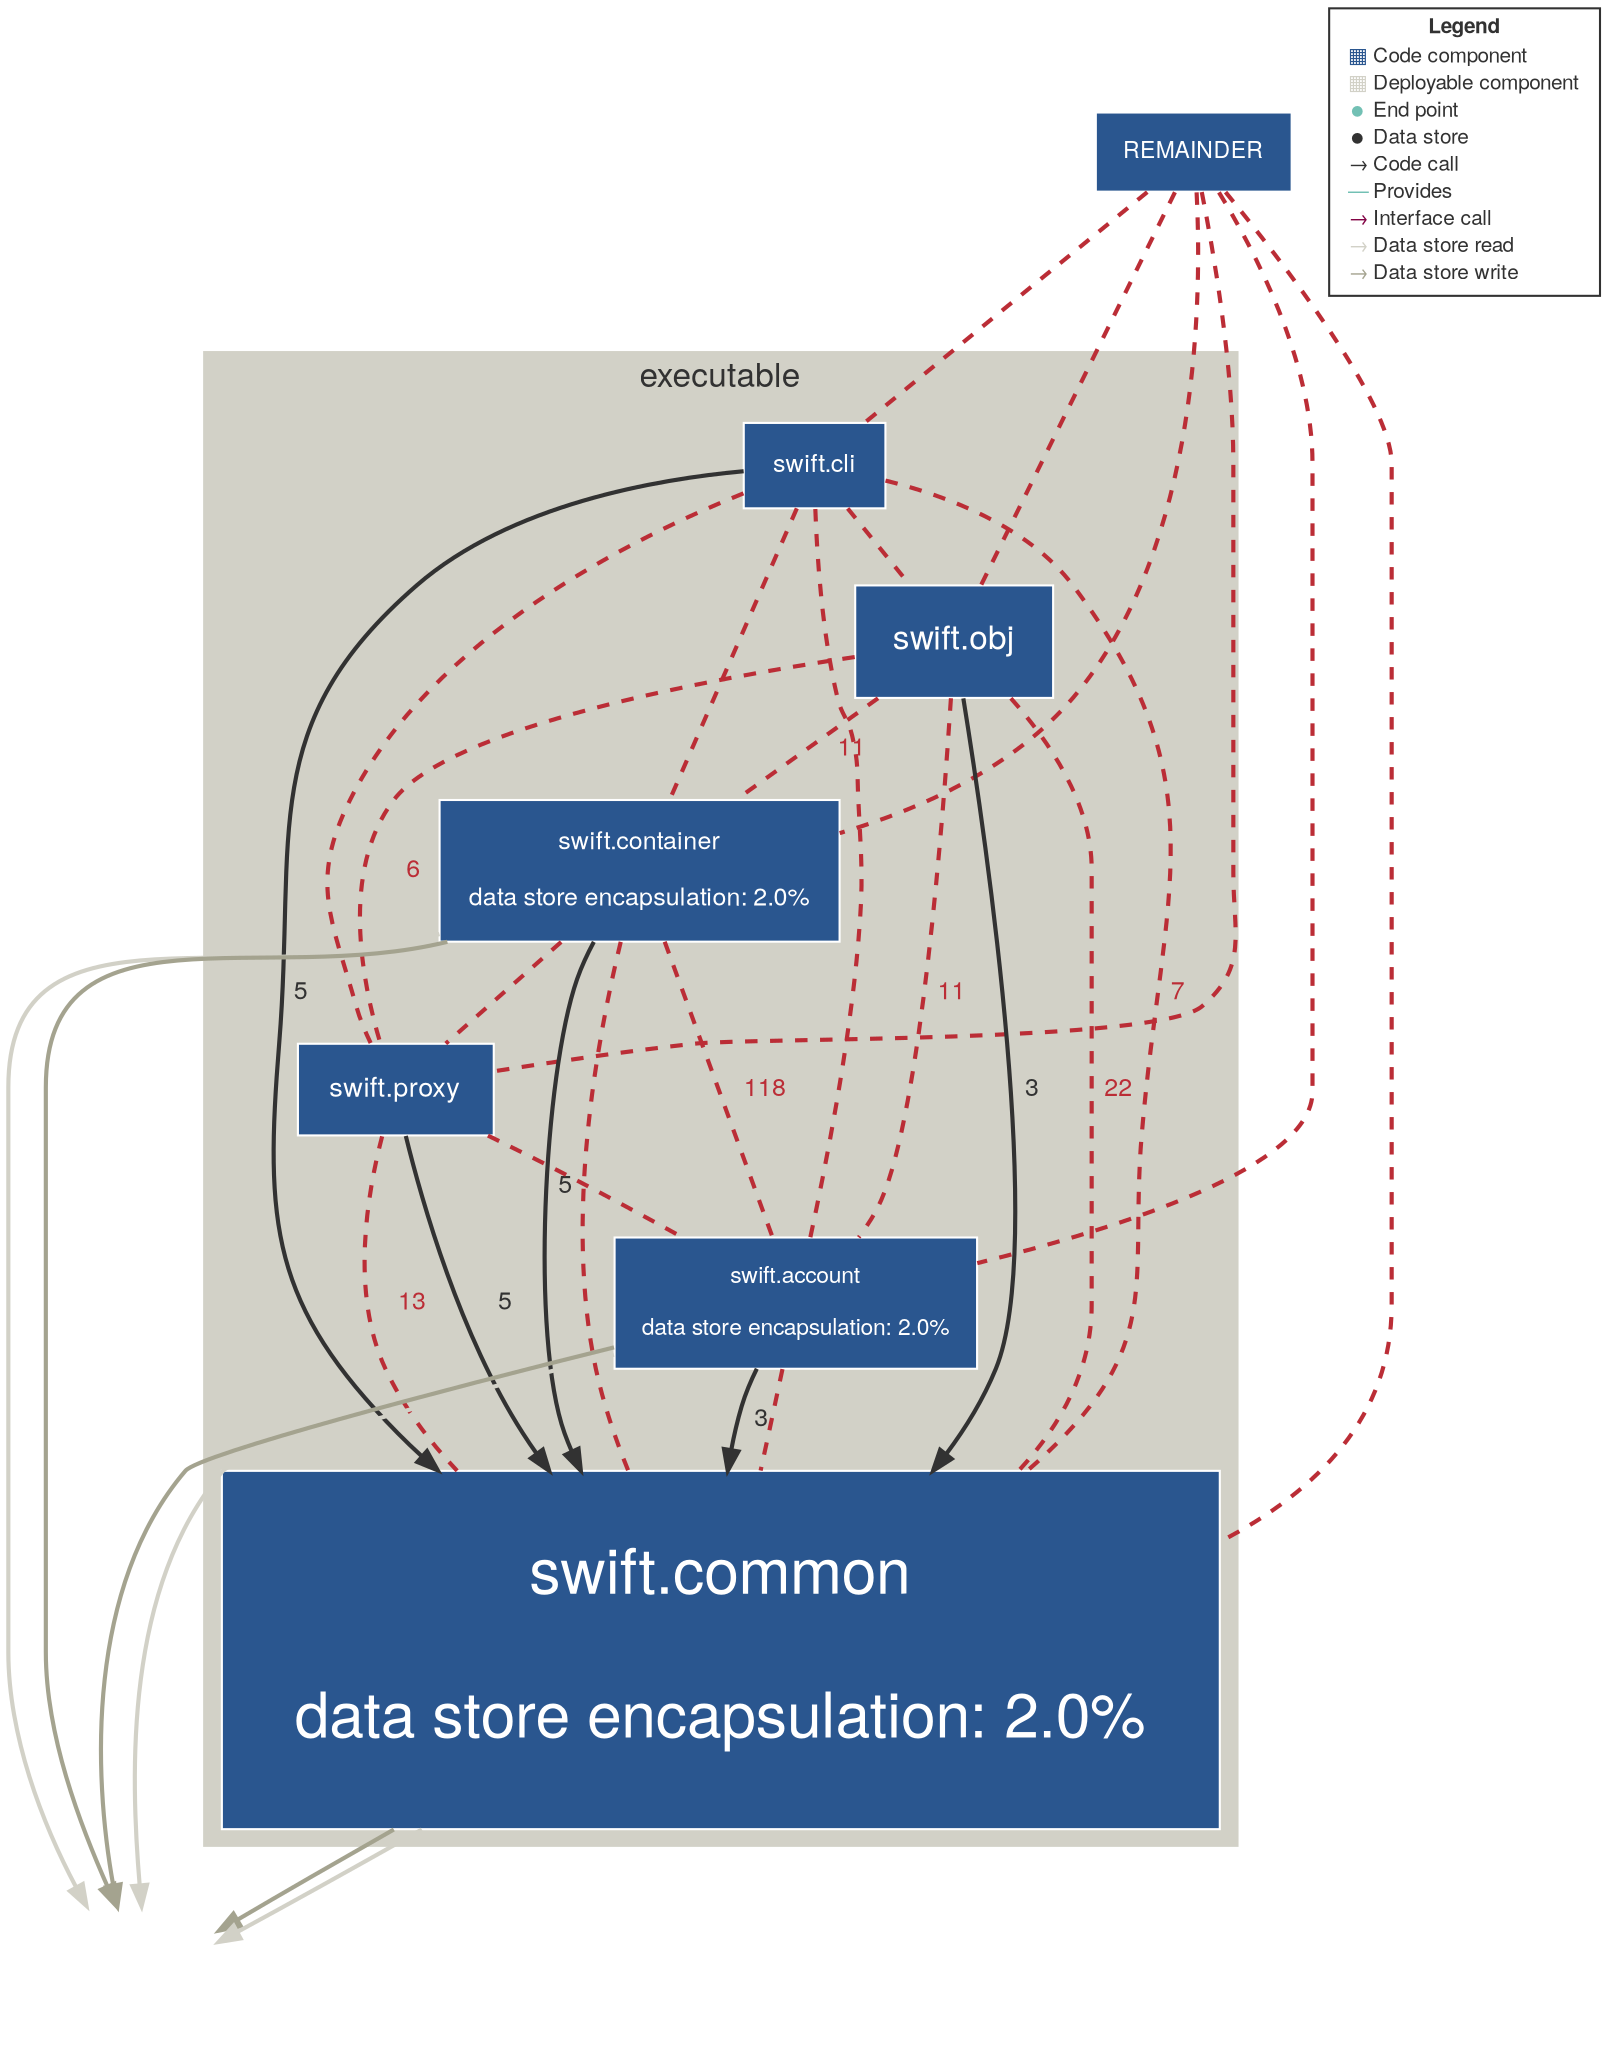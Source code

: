 digraph "Graph" {
compound=true
rankdir=TD
"REMAINDER@NOT_DEPLOYED" [ shape="box" style="filled" fillcolor="#2A568F" penwidth="1" color="#FFFFFF" fontname="Helvetica Neue" fontcolor="#FFFFFF" fontsize="11" margin="0.176" label="REMAINDER" ]
"75087541-f592-41af-868d-d4e7ca301177@NOT_DEPLOYED" [ shape="box" penwidth="0" fontname="Helvetica Neue" fontcolor="#323232" fontsize="16" image="icon-datastore.png" width="1.000" height="1.000" fixedsize="true" label="" ]
subgraph "cluster-swift" {
style="filled"
color="#D2D1C7"
fontname="Helvetica Neue"
fontsize="16"
fontcolor="#323232"
label="executable"
"swift.cli@swift" [ shape="box" style="filled" fillcolor="#2A568F" penwidth="1" color="#FFFFFF" fontname="Helvetica Neue" fontcolor="#FFFFFF" fontsize="12" margin="0.192" label="swift.cli" ]
"swift.obj@swift" [ shape="box" style="filled" fillcolor="#2A568F" penwidth="1" color="#FFFFFF" fontname="Helvetica Neue" fontcolor="#FFFFFF" fontsize="16" margin="0.256" label="swift.obj" ]
"swift.container@swift" [ shape="box" style="filled" fillcolor="#2A568F" penwidth="1" color="#FFFFFF" fontname="Helvetica Neue" fontcolor="#FFFFFF" fontsize="12" margin="0.192" label="swift.container

data store encapsulation: 2.0%" ]
"swift.proxy@swift" [ shape="box" style="filled" fillcolor="#2A568F" penwidth="1" color="#FFFFFF" fontname="Helvetica Neue" fontcolor="#FFFFFF" fontsize="13" margin="0.20800000000000002" label="swift.proxy" ]
"swift.account@swift" [ shape="box" style="filled" fillcolor="#2A568F" penwidth="1" color="#FFFFFF" fontname="Helvetica Neue" fontcolor="#FFFFFF" fontsize="11" margin="0.176" label="swift.account

data store encapsulation: 2.0%" ]
"swift.common@swift" [ shape="box" style="filled" fillcolor="#2A568F" penwidth="1" color="#FFFFFF" fontname="Helvetica Neue" fontcolor="#FFFFFF" fontsize="30" margin="0.48" label="swift.common

data store encapsulation: 2.0%" ]
}
"swift.cli@swift" -> "swift.common@swift" [ penwidth="2" color="#323232" fontcolor="#323232" fontname="Helvetica Neue" fontsize="12" label="  5" ]
"swift.obj@swift" -> "swift.common@swift" [ penwidth="2" color="#323232" fontcolor="#323232" fontname="Helvetica Neue" fontsize="12" label="  3" ]
"swift.container@swift" -> "75087541-f592-41af-868d-d4e7ca301177@NOT_DEPLOYED" [ penwidth="2" color="#D2D1C7" fontcolor="#D2D1C7" fontname="Helvetica Neue" fontsize="12" label="" ]
"swift.container@swift" -> "75087541-f592-41af-868d-d4e7ca301177@NOT_DEPLOYED" [ penwidth="2" color="#A4A38F" fontcolor="#A4A38F" fontname="Helvetica Neue" fontsize="12" label="" ]
"swift.container@swift" -> "swift.common@swift" [ penwidth="2" color="#323232" fontcolor="#323232" fontname="Helvetica Neue" fontsize="12" label="  5" ]
"swift.proxy@swift" -> "swift.common@swift" [ penwidth="2" color="#323232" fontcolor="#323232" fontname="Helvetica Neue" fontsize="12" label="  5" ]
"swift.account@swift" -> "75087541-f592-41af-868d-d4e7ca301177@NOT_DEPLOYED" [ penwidth="2" color="#A4A38F" fontcolor="#A4A38F" fontname="Helvetica Neue" fontsize="12" label="" ]
"swift.account@swift" -> "75087541-f592-41af-868d-d4e7ca301177@NOT_DEPLOYED" [ penwidth="2" color="#D2D1C7" fontcolor="#D2D1C7" fontname="Helvetica Neue" fontsize="12" label="" ]
"swift.account@swift" -> "swift.common@swift" [ penwidth="2" color="#323232" fontcolor="#323232" fontname="Helvetica Neue" fontsize="12" label="  3" ]
"swift.common@swift" -> "75087541-f592-41af-868d-d4e7ca301177@NOT_DEPLOYED" [ penwidth="2" color="#A4A38F" fontcolor="#A4A38F" fontname="Helvetica Neue" fontsize="12" label="" ]
"swift.common@swift" -> "75087541-f592-41af-868d-d4e7ca301177@NOT_DEPLOYED" [ penwidth="2" color="#D2D1C7" fontcolor="#D2D1C7" fontname="Helvetica Neue" fontsize="12" label="" ]
"REMAINDER@NOT_DEPLOYED" -> "swift.cli@swift" [ penwidth="2" color="#bb2d36" fontcolor="#bb2d36" fontname="Helvetica Neue" fontsize="12" arrowhead="both" style="dashed" label="" ]
"REMAINDER@NOT_DEPLOYED" -> "swift.obj@swift" [ penwidth="2" color="#bb2d36" fontcolor="#bb2d36" fontname="Helvetica Neue" fontsize="12" arrowhead="both" style="dashed" label="" ]
"REMAINDER@NOT_DEPLOYED" -> "swift.container@swift" [ penwidth="2" color="#bb2d36" fontcolor="#bb2d36" fontname="Helvetica Neue" fontsize="12" arrowhead="both" style="dashed" label="" ]
"REMAINDER@NOT_DEPLOYED" -> "swift.proxy@swift" [ penwidth="2" color="#bb2d36" fontcolor="#bb2d36" fontname="Helvetica Neue" fontsize="12" arrowhead="both" style="dashed" label="" ]
"REMAINDER@NOT_DEPLOYED" -> "swift.account@swift" [ penwidth="2" color="#bb2d36" fontcolor="#bb2d36" fontname="Helvetica Neue" fontsize="12" arrowhead="both" style="dashed" label="" ]
"REMAINDER@NOT_DEPLOYED" -> "swift.common@swift" [ penwidth="2" color="#bb2d36" fontcolor="#bb2d36" fontname="Helvetica Neue" fontsize="12" arrowhead="both" style="dashed" label="" ]
"swift.cli@swift" -> "swift.obj@swift" [ penwidth="2" color="#bb2d36" fontcolor="#bb2d36" fontname="Helvetica Neue" fontsize="12" arrowhead="both" style="dashed" label="" ]
"swift.cli@swift" -> "swift.container@swift" [ penwidth="2" color="#bb2d36" fontcolor="#bb2d36" fontname="Helvetica Neue" fontsize="12" arrowhead="both" style="dashed" label="" ]
"swift.cli@swift" -> "swift.proxy@swift" [ penwidth="2" color="#bb2d36" fontcolor="#bb2d36" fontname="Helvetica Neue" fontsize="12" arrowhead="both" style="dashed" label="" ]
"swift.cli@swift" -> "swift.account@swift" [ penwidth="2" color="#bb2d36" fontcolor="#bb2d36" fontname="Helvetica Neue" fontsize="12" arrowhead="both" style="dashed" label="" ]
"swift.cli@swift" -> "swift.common@swift" [ penwidth="2" color="#bb2d36" fontcolor="#bb2d36" fontname="Helvetica Neue" fontsize="12" arrowhead="both" style="dashed" label="  7" ]
"swift.obj@swift" -> "swift.container@swift" [ penwidth="2" color="#bb2d36" fontcolor="#bb2d36" fontname="Helvetica Neue" fontsize="12" arrowhead="both" style="dashed" label="  11" ]
"swift.obj@swift" -> "swift.proxy@swift" [ penwidth="2" color="#bb2d36" fontcolor="#bb2d36" fontname="Helvetica Neue" fontsize="12" arrowhead="both" style="dashed" label="  6" ]
"swift.obj@swift" -> "swift.account@swift" [ penwidth="2" color="#bb2d36" fontcolor="#bb2d36" fontname="Helvetica Neue" fontsize="12" arrowhead="both" style="dashed" label="  11" ]
"swift.obj@swift" -> "swift.common@swift" [ penwidth="2" color="#bb2d36" fontcolor="#bb2d36" fontname="Helvetica Neue" fontsize="12" arrowhead="both" style="dashed" label="  22" ]
"swift.container@swift" -> "swift.proxy@swift" [ penwidth="2" color="#bb2d36" fontcolor="#bb2d36" fontname="Helvetica Neue" fontsize="12" arrowhead="both" style="dashed" label="" ]
"swift.container@swift" -> "swift.account@swift" [ penwidth="2" color="#bb2d36" fontcolor="#bb2d36" fontname="Helvetica Neue" fontsize="12" arrowhead="both" style="dashed" label="  118" ]
"swift.container@swift" -> "swift.common@swift" [ penwidth="2" color="#bb2d36" fontcolor="#bb2d36" fontname="Helvetica Neue" fontsize="12" arrowhead="both" style="dashed" label="" ]
"swift.proxy@swift" -> "swift.account@swift" [ penwidth="2" color="#bb2d36" fontcolor="#bb2d36" fontname="Helvetica Neue" fontsize="12" arrowhead="both" style="dashed" label="" ]
"swift.proxy@swift" -> "swift.common@swift" [ penwidth="2" color="#bb2d36" fontcolor="#bb2d36" fontname="Helvetica Neue" fontsize="12" arrowhead="both" style="dashed" label="  13" ]
"swift.account@swift" -> "swift.common@swift" [ penwidth="2" color="#bb2d36" fontcolor="#bb2d36" fontname="Helvetica Neue" fontsize="12" arrowhead="both" style="dashed" label="" ]
"LEGEND" [ shape="box" style="filled" fillcolor="#FFFFFF" penwidth="1" color="#323232" fontname="Helvetica Neue" fontcolor="#323232" fontsize="10" label=<<TABLE BORDER="0" CELLPADDING="1" CELLSPACING="0">
<TR><TD COLSPAN="2"><B>Legend</B></TD></TR>
<TR><TD><FONT COLOR="#2A568F">&#9638;</FONT></TD><TD ALIGN="left">Code component</TD></TR>
<TR><TD><FONT COLOR="#D2D1C7">&#9638;</FONT></TD><TD ALIGN="left">Deployable component</TD></TR>
<TR><TD><FONT COLOR="#72C0B4">&#9679;</FONT></TD><TD ALIGN="left">End point</TD></TR>
<TR><TD><FONT COLOR="#323232">&#9679;</FONT></TD><TD ALIGN="left">Data store</TD></TR>
<TR><TD><FONT COLOR="#323232">&rarr;</FONT></TD><TD ALIGN="left">Code call</TD></TR>
<TR><TD><FONT COLOR="#72C0B4">&#8212;</FONT></TD><TD ALIGN="left">Provides</TD></TR>
<TR><TD><FONT COLOR="#820445">&rarr;</FONT></TD><TD ALIGN="left">Interface call</TD></TR>
<TR><TD><FONT COLOR="#D2D1C7">&rarr;</FONT></TD><TD ALIGN="left">Data store read</TD></TR>
<TR><TD><FONT COLOR="#A4A38F">&rarr;</FONT></TD><TD ALIGN="left">Data store write</TD></TR>
</TABLE>
>  ]
}
